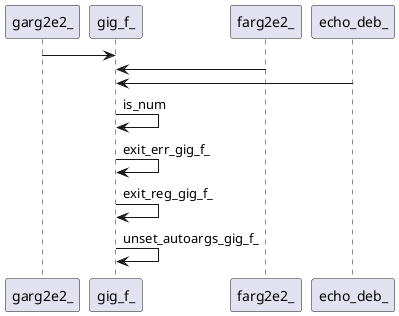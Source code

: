 @startuml rete
garg2e2_ -> gig_f_ 
farg2e2_ -> gig_f_
echo_deb_ -> gig_f_
gig_f_ -> gig_f_:is_num
gig_f_ -> gig_f_:exit_err_gig_f_
gig_f_ -> gig_f_:exit_reg_gig_f_
gig_f_ -> gig_f_:unset_autoargs_gig_f_
' {wrap_fn}
' fnn o-> gig_f_
' {body_fn}
@enduml